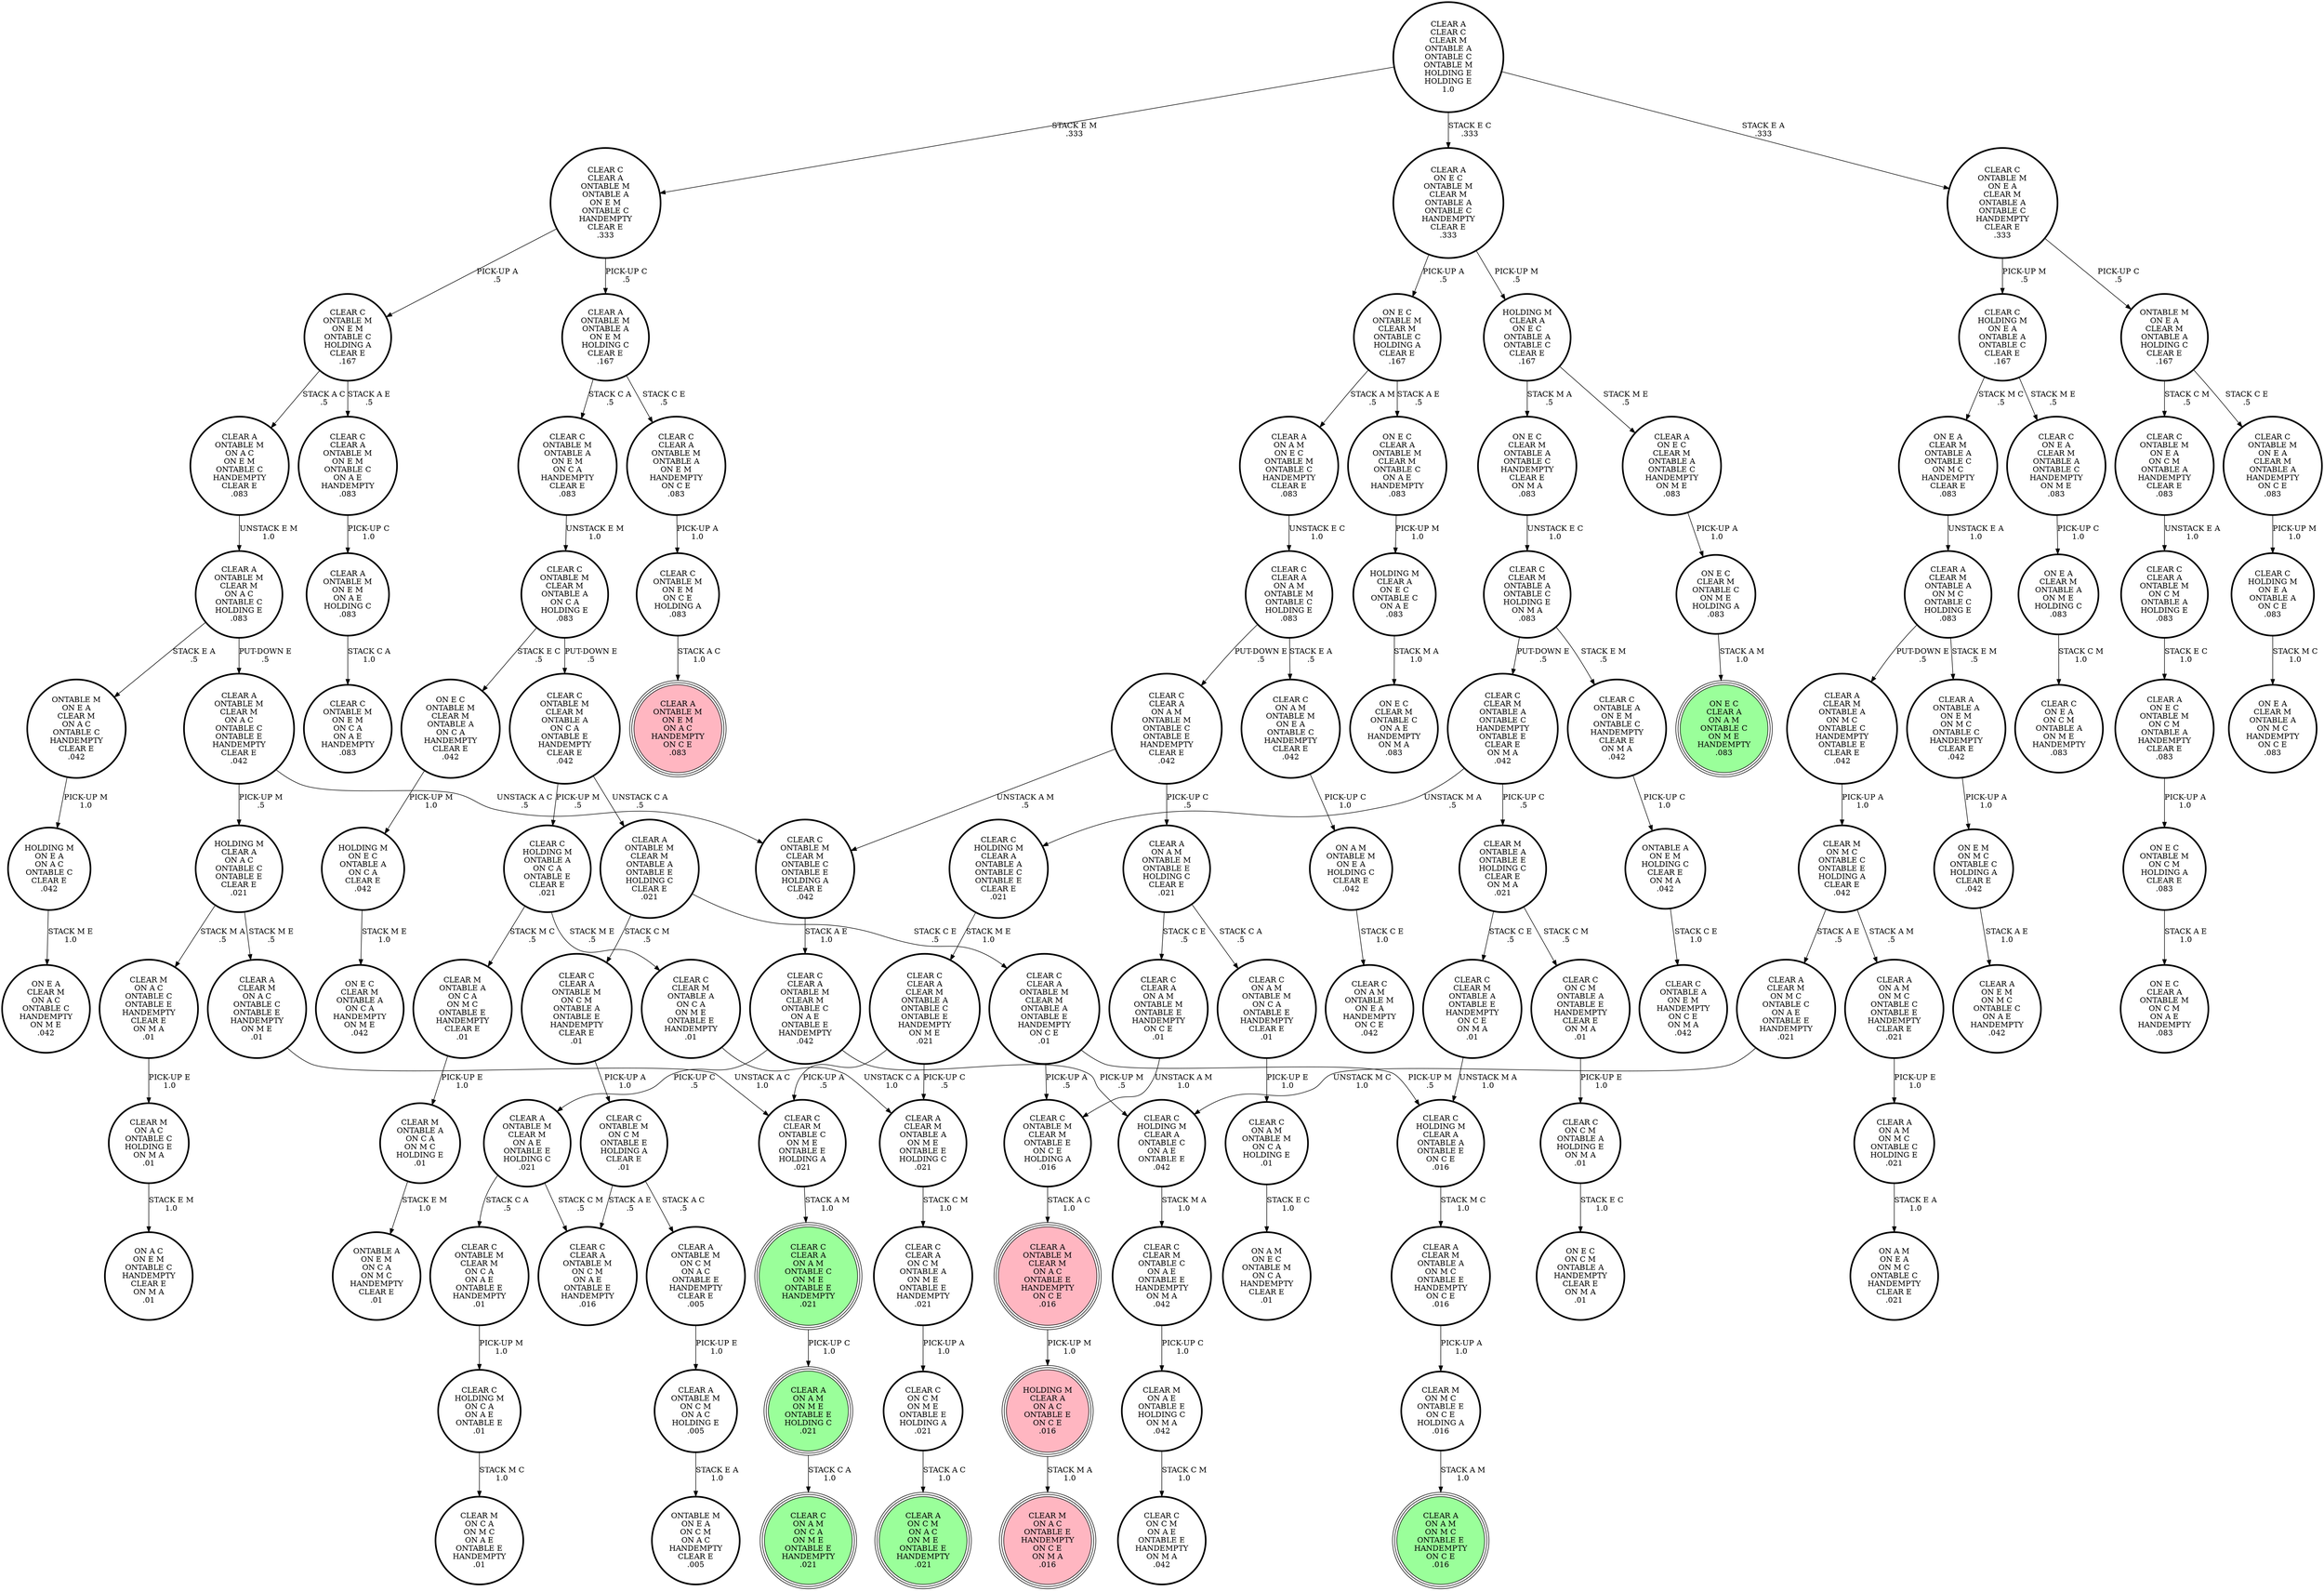 digraph {
"CLEAR C\nHOLDING M\nONTABLE A\nON C A\nONTABLE E\nCLEAR E\n.021\n" -> "CLEAR C\nCLEAR M\nONTABLE A\nON C A\nON M E\nONTABLE E\nHANDEMPTY\n.01\n"[label="STACK M E\n.5\n"];
"CLEAR C\nHOLDING M\nONTABLE A\nON C A\nONTABLE E\nCLEAR E\n.021\n" -> "CLEAR M\nONTABLE A\nON C A\nON M C\nONTABLE E\nHANDEMPTY\nCLEAR E\n.01\n"[label="STACK M C\n.5\n"];
"ON E C\nONTABLE M\nON C M\nHOLDING A\nCLEAR E\n.083\n" -> "ON E C\nCLEAR A\nONTABLE M\nON C M\nON A E\nHANDEMPTY\n.083\n"[label="STACK A E\n1.0\n"];
"CLEAR A\nCLEAR M\nON M C\nONTABLE C\nON A E\nONTABLE E\nHANDEMPTY\n.021\n" -> "CLEAR C\nHOLDING M\nCLEAR A\nONTABLE C\nON A E\nONTABLE E\n.042\n"[label="UNSTACK M C\n1.0\n"];
"CLEAR C\nCLEAR A\nON A M\nONTABLE C\nON M E\nONTABLE E\nHANDEMPTY\n.021\n" -> "CLEAR A\nON A M\nON M E\nONTABLE E\nHOLDING C\n.021\n"[label="PICK-UP C\n1.0\n"];
"CLEAR A\nONTABLE M\nON E M\nON A E\nHOLDING C\n.083\n" -> "CLEAR C\nONTABLE M\nON E M\nON C A\nON A E\nHANDEMPTY\n.083\n"[label="STACK C A\n1.0\n"];
"CLEAR C\nCLEAR A\nONTABLE M\nON E M\nONTABLE C\nON A E\nHANDEMPTY\n.083\n" -> "CLEAR A\nONTABLE M\nON E M\nON A E\nHOLDING C\n.083\n"[label="PICK-UP C\n1.0\n"];
"CLEAR A\nONTABLE M\nONTABLE A\nON E M\nHOLDING C\nCLEAR E\n.167\n" -> "CLEAR C\nONTABLE M\nONTABLE A\nON E M\nON C A\nHANDEMPTY\nCLEAR E\n.083\n"[label="STACK C A\n.5\n"];
"CLEAR A\nONTABLE M\nONTABLE A\nON E M\nHOLDING C\nCLEAR E\n.167\n" -> "CLEAR C\nCLEAR A\nONTABLE M\nONTABLE A\nON E M\nHANDEMPTY\nON C E\n.083\n"[label="STACK C E\n.5\n"];
"CLEAR A\nONTABLE A\nON E M\nON M C\nONTABLE C\nHANDEMPTY\nCLEAR E\n.042\n" -> "ON E M\nON M C\nONTABLE C\nHOLDING A\nCLEAR E\n.042\n"[label="PICK-UP A\n1.0\n"];
"CLEAR A\nONTABLE M\nON C M\nON A C\nHOLDING E\n.005\n" -> "ONTABLE M\nON E A\nON C M\nON A C\nHANDEMPTY\nCLEAR E\n.005\n"[label="STACK E A\n1.0\n"];
"CLEAR C\nCLEAR M\nONTABLE A\nONTABLE C\nHANDEMPTY\nONTABLE E\nCLEAR E\nON M A\n.042\n" -> "CLEAR M\nONTABLE A\nONTABLE E\nHOLDING C\nCLEAR E\nON M A\n.021\n"[label="PICK-UP C\n.5\n"];
"CLEAR C\nCLEAR M\nONTABLE A\nONTABLE C\nHANDEMPTY\nONTABLE E\nCLEAR E\nON M A\n.042\n" -> "CLEAR C\nHOLDING M\nCLEAR A\nONTABLE A\nONTABLE C\nONTABLE E\nCLEAR E\n.021\n"[label="UNSTACK M A\n.5\n"];
"CLEAR C\nCLEAR A\nON C M\nONTABLE A\nON M E\nONTABLE E\nHANDEMPTY\n.021\n" -> "CLEAR C\nON C M\nON M E\nONTABLE E\nHOLDING A\n.021\n"[label="PICK-UP A\n1.0\n"];
"CLEAR C\nONTABLE M\nONTABLE A\nON E M\nON C A\nHANDEMPTY\nCLEAR E\n.083\n" -> "CLEAR C\nONTABLE M\nCLEAR M\nONTABLE A\nON C A\nHOLDING E\n.083\n"[label="UNSTACK E M\n1.0\n"];
"CLEAR C\nHOLDING M\nCLEAR A\nONTABLE A\nONTABLE E\nON C E\n.016\n" -> "CLEAR A\nCLEAR M\nONTABLE A\nON M C\nONTABLE E\nHANDEMPTY\nON C E\n.016\n"[label="STACK M C\n1.0\n"];
"CLEAR A\nON E C\nONTABLE M\nON C M\nONTABLE A\nHANDEMPTY\nCLEAR E\n.083\n" -> "ON E C\nONTABLE M\nON C M\nHOLDING A\nCLEAR E\n.083\n"[label="PICK-UP A\n1.0\n"];
"CLEAR C\nONTABLE A\nON E M\nONTABLE C\nHANDEMPTY\nCLEAR E\nON M A\n.042\n" -> "ONTABLE A\nON E M\nHOLDING C\nCLEAR E\nON M A\n.042\n"[label="PICK-UP C\n1.0\n"];
"CLEAR A\nCLEAR C\nCLEAR M\nONTABLE A\nONTABLE C\nONTABLE M\nHOLDING E\nHOLDING E\n1.0\n" -> "CLEAR C\nCLEAR A\nONTABLE M\nONTABLE A\nON E M\nONTABLE C\nHANDEMPTY\nCLEAR E\n.333\n"[label="STACK E M\n.333\n"];
"CLEAR A\nCLEAR C\nCLEAR M\nONTABLE A\nONTABLE C\nONTABLE M\nHOLDING E\nHOLDING E\n1.0\n" -> "CLEAR C\nONTABLE M\nON E A\nCLEAR M\nONTABLE A\nONTABLE C\nHANDEMPTY\nCLEAR E\n.333\n"[label="STACK E A\n.333\n"];
"CLEAR A\nCLEAR C\nCLEAR M\nONTABLE A\nONTABLE C\nONTABLE M\nHOLDING E\nHOLDING E\n1.0\n" -> "CLEAR A\nON E C\nONTABLE M\nCLEAR M\nONTABLE A\nONTABLE C\nHANDEMPTY\nCLEAR E\n.333\n"[label="STACK E C\n.333\n"];
"CLEAR C\nCLEAR A\nON A M\nONTABLE M\nONTABLE E\nHANDEMPTY\nON C E\n.01\n" -> "CLEAR C\nONTABLE M\nCLEAR M\nONTABLE E\nON C E\nHOLDING A\n.016\n"[label="UNSTACK A M\n1.0\n"];
"CLEAR C\nONTABLE M\nON E A\nCLEAR M\nONTABLE A\nONTABLE C\nHANDEMPTY\nCLEAR E\n.333\n" -> "ONTABLE M\nON E A\nCLEAR M\nONTABLE A\nHOLDING C\nCLEAR E\n.167\n"[label="PICK-UP C\n.5\n"];
"CLEAR C\nONTABLE M\nON E A\nCLEAR M\nONTABLE A\nONTABLE C\nHANDEMPTY\nCLEAR E\n.333\n" -> "CLEAR C\nHOLDING M\nON E A\nONTABLE A\nONTABLE C\nCLEAR E\n.167\n"[label="PICK-UP M\n.5\n"];
"CLEAR C\nONTABLE M\nON C M\nONTABLE E\nHOLDING A\nCLEAR E\n.01\n" -> "CLEAR A\nONTABLE M\nON C M\nON A C\nONTABLE E\nHANDEMPTY\nCLEAR E\n.005\n"[label="STACK A C\n.5\n"];
"CLEAR C\nONTABLE M\nON C M\nONTABLE E\nHOLDING A\nCLEAR E\n.01\n" -> "CLEAR C\nCLEAR A\nONTABLE M\nON C M\nON A E\nONTABLE E\nHANDEMPTY\n.016\n"[label="STACK A E\n.5\n"];
"CLEAR A\nONTABLE M\nCLEAR M\nON A E\nONTABLE E\nHOLDING C\n.021\n" -> "CLEAR C\nCLEAR A\nONTABLE M\nON C M\nON A E\nONTABLE E\nHANDEMPTY\n.016\n"[label="STACK C M\n.5\n"];
"CLEAR A\nONTABLE M\nCLEAR M\nON A E\nONTABLE E\nHOLDING C\n.021\n" -> "CLEAR C\nONTABLE M\nCLEAR M\nON C A\nON A E\nONTABLE E\nHANDEMPTY\n.01\n"[label="STACK C A\n.5\n"];
"CLEAR A\nON A M\nON M E\nONTABLE E\nHOLDING C\n.021\n" -> "CLEAR C\nON A M\nON C A\nON M E\nONTABLE E\nHANDEMPTY\n.021\n"[label="STACK C A\n1.0\n"];
"CLEAR A\nONTABLE M\nCLEAR M\nON A C\nONTABLE C\nHOLDING E\n.083\n" -> "CLEAR A\nONTABLE M\nCLEAR M\nON A C\nONTABLE C\nONTABLE E\nHANDEMPTY\nCLEAR E\n.042\n"[label="PUT-DOWN E\n.5\n"];
"CLEAR A\nONTABLE M\nCLEAR M\nON A C\nONTABLE C\nHOLDING E\n.083\n" -> "ONTABLE M\nON E A\nCLEAR M\nON A C\nONTABLE C\nHANDEMPTY\nCLEAR E\n.042\n"[label="STACK E A\n.5\n"];
"CLEAR C\nON E A\nCLEAR M\nONTABLE A\nONTABLE C\nHANDEMPTY\nON M E\n.083\n" -> "ON E A\nCLEAR M\nONTABLE A\nON M E\nHOLDING C\n.083\n"[label="PICK-UP C\n1.0\n"];
"ON A M\nONTABLE M\nON E A\nHOLDING C\nCLEAR E\n.042\n" -> "CLEAR C\nON A M\nONTABLE M\nON E A\nHANDEMPTY\nON C E\n.042\n"[label="STACK C E\n1.0\n"];
"CLEAR C\nCLEAR M\nONTABLE C\nON A E\nONTABLE E\nHANDEMPTY\nON M A\n.042\n" -> "CLEAR M\nON A E\nONTABLE E\nHOLDING C\nON M A\n.042\n"[label="PICK-UP C\n1.0\n"];
"CLEAR C\nCLEAR A\nONTABLE M\nON C M\nONTABLE A\nONTABLE E\nHANDEMPTY\nCLEAR E\n.01\n" -> "CLEAR C\nONTABLE M\nON C M\nONTABLE E\nHOLDING A\nCLEAR E\n.01\n"[label="PICK-UP A\n1.0\n"];
"ON E C\nCLEAR A\nONTABLE M\nCLEAR M\nONTABLE C\nON A E\nHANDEMPTY\n.083\n" -> "HOLDING M\nCLEAR A\nON E C\nONTABLE C\nON A E\n.083\n"[label="PICK-UP M\n1.0\n"];
"CLEAR C\nONTABLE M\nON E M\nONTABLE C\nHOLDING A\nCLEAR E\n.167\n" -> "CLEAR C\nCLEAR A\nONTABLE M\nON E M\nONTABLE C\nON A E\nHANDEMPTY\n.083\n"[label="STACK A E\n.5\n"];
"CLEAR C\nONTABLE M\nON E M\nONTABLE C\nHOLDING A\nCLEAR E\n.167\n" -> "CLEAR A\nONTABLE M\nON A C\nON E M\nONTABLE C\nHANDEMPTY\nCLEAR E\n.083\n"[label="STACK A C\n.5\n"];
"CLEAR A\nON A M\nON M C\nONTABLE C\nHOLDING E\n.021\n" -> "ON A M\nON E A\nON M C\nONTABLE C\nHANDEMPTY\nCLEAR E\n.021\n"[label="STACK E A\n1.0\n"];
"CLEAR C\nHOLDING M\nON C A\nON A E\nONTABLE E\n.01\n" -> "CLEAR M\nON C A\nON M C\nON A E\nONTABLE E\nHANDEMPTY\n.01\n"[label="STACK M C\n1.0\n"];
"CLEAR A\nCLEAR M\nONTABLE A\nON M C\nONTABLE C\nHOLDING E\n.083\n" -> "CLEAR A\nONTABLE A\nON E M\nON M C\nONTABLE C\nHANDEMPTY\nCLEAR E\n.042\n"[label="STACK E M\n.5\n"];
"CLEAR A\nCLEAR M\nONTABLE A\nON M C\nONTABLE C\nHOLDING E\n.083\n" -> "CLEAR A\nCLEAR M\nONTABLE A\nON M C\nONTABLE C\nHANDEMPTY\nONTABLE E\nCLEAR E\n.042\n"[label="PUT-DOWN E\n.5\n"];
"CLEAR A\nON A M\nON E C\nONTABLE M\nONTABLE C\nHANDEMPTY\nCLEAR E\n.083\n" -> "CLEAR C\nCLEAR A\nON A M\nONTABLE M\nONTABLE C\nHOLDING E\n.083\n"[label="UNSTACK E C\n1.0\n"];
"CLEAR A\nCLEAR M\nON A C\nONTABLE C\nONTABLE E\nHANDEMPTY\nON M E\n.01\n" -> "CLEAR C\nCLEAR M\nONTABLE C\nON M E\nONTABLE E\nHOLDING A\n.021\n"[label="UNSTACK A C\n1.0\n"];
"CLEAR A\nONTABLE M\nCLEAR M\nON A C\nONTABLE C\nONTABLE E\nHANDEMPTY\nCLEAR E\n.042\n" -> "HOLDING M\nCLEAR A\nON A C\nONTABLE C\nONTABLE E\nCLEAR E\n.021\n"[label="PICK-UP M\n.5\n"];
"CLEAR A\nONTABLE M\nCLEAR M\nON A C\nONTABLE C\nONTABLE E\nHANDEMPTY\nCLEAR E\n.042\n" -> "CLEAR C\nONTABLE M\nCLEAR M\nONTABLE C\nONTABLE E\nHOLDING A\nCLEAR E\n.042\n"[label="UNSTACK A C\n.5\n"];
"CLEAR C\nONTABLE M\nCLEAR M\nONTABLE E\nON C E\nHOLDING A\n.016\n" -> "CLEAR A\nONTABLE M\nCLEAR M\nON A C\nONTABLE E\nHANDEMPTY\nON C E\n.016\n"[label="STACK A C\n1.0\n"];
"HOLDING M\nCLEAR A\nON A C\nONTABLE E\nON C E\n.016\n" -> "CLEAR M\nON A C\nONTABLE E\nHANDEMPTY\nON C E\nON M A\n.016\n"[label="STACK M A\n1.0\n"];
"CLEAR C\nONTABLE M\nCLEAR M\nONTABLE A\nON C A\nHOLDING E\n.083\n" -> "ON E C\nONTABLE M\nCLEAR M\nONTABLE A\nON C A\nHANDEMPTY\nCLEAR E\n.042\n"[label="STACK E C\n.5\n"];
"CLEAR C\nONTABLE M\nCLEAR M\nONTABLE A\nON C A\nHOLDING E\n.083\n" -> "CLEAR C\nONTABLE M\nCLEAR M\nONTABLE A\nON C A\nONTABLE E\nHANDEMPTY\nCLEAR E\n.042\n"[label="PUT-DOWN E\n.5\n"];
"ON E C\nCLEAR M\nONTABLE C\nON M E\nHOLDING A\n.083\n" -> "ON E C\nCLEAR A\nON A M\nONTABLE C\nON M E\nHANDEMPTY\n.083\n"[label="STACK A M\n1.0\n"];
"ONTABLE A\nON E M\nHOLDING C\nCLEAR E\nON M A\n.042\n" -> "CLEAR C\nONTABLE A\nON E M\nHANDEMPTY\nON C E\nON M A\n.042\n"[label="STACK C E\n1.0\n"];
"CLEAR A\nONTABLE M\nON A C\nON E M\nONTABLE C\nHANDEMPTY\nCLEAR E\n.083\n" -> "CLEAR A\nONTABLE M\nCLEAR M\nON A C\nONTABLE C\nHOLDING E\n.083\n"[label="UNSTACK E M\n1.0\n"];
"CLEAR A\nCLEAR M\nONTABLE A\nON M E\nONTABLE E\nHOLDING C\n.021\n" -> "CLEAR C\nCLEAR A\nON C M\nONTABLE A\nON M E\nONTABLE E\nHANDEMPTY\n.021\n"[label="STACK C M\n1.0\n"];
"CLEAR C\nHOLDING M\nCLEAR A\nONTABLE C\nON A E\nONTABLE E\n.042\n" -> "CLEAR C\nCLEAR M\nONTABLE C\nON A E\nONTABLE E\nHANDEMPTY\nON M A\n.042\n"[label="STACK M A\n1.0\n"];
"CLEAR C\nCLEAR M\nONTABLE A\nON C A\nON M E\nONTABLE E\nHANDEMPTY\n.01\n" -> "CLEAR A\nCLEAR M\nONTABLE A\nON M E\nONTABLE E\nHOLDING C\n.021\n"[label="UNSTACK C A\n1.0\n"];
"CLEAR C\nON A M\nONTABLE M\nON C A\nONTABLE E\nHANDEMPTY\nCLEAR E\n.01\n" -> "CLEAR C\nON A M\nONTABLE M\nON C A\nHOLDING E\n.01\n"[label="PICK-UP E\n1.0\n"];
"CLEAR C\nCLEAR M\nONTABLE A\nONTABLE C\nHOLDING E\nON M A\n.083\n" -> "CLEAR C\nCLEAR M\nONTABLE A\nONTABLE C\nHANDEMPTY\nONTABLE E\nCLEAR E\nON M A\n.042\n"[label="PUT-DOWN E\n.5\n"];
"CLEAR C\nCLEAR M\nONTABLE A\nONTABLE C\nHOLDING E\nON M A\n.083\n" -> "CLEAR C\nONTABLE A\nON E M\nONTABLE C\nHANDEMPTY\nCLEAR E\nON M A\n.042\n"[label="STACK E M\n.5\n"];
"ONTABLE M\nON E A\nCLEAR M\nON A C\nONTABLE C\nHANDEMPTY\nCLEAR E\n.042\n" -> "HOLDING M\nON E A\nON A C\nONTABLE C\nCLEAR E\n.042\n"[label="PICK-UP M\n1.0\n"];
"HOLDING M\nON E C\nONTABLE A\nON C A\nCLEAR E\n.042\n" -> "ON E C\nCLEAR M\nONTABLE A\nON C A\nHANDEMPTY\nON M E\n.042\n"[label="STACK M E\n1.0\n"];
"CLEAR C\nONTABLE M\nCLEAR M\nON C A\nON A E\nONTABLE E\nHANDEMPTY\n.01\n" -> "CLEAR C\nHOLDING M\nON C A\nON A E\nONTABLE E\n.01\n"[label="PICK-UP M\n1.0\n"];
"CLEAR A\nCLEAR M\nONTABLE A\nON M C\nONTABLE C\nHANDEMPTY\nONTABLE E\nCLEAR E\n.042\n" -> "CLEAR M\nON M C\nONTABLE C\nONTABLE E\nHOLDING A\nCLEAR E\n.042\n"[label="PICK-UP A\n1.0\n"];
"CLEAR M\nONTABLE A\nONTABLE E\nHOLDING C\nCLEAR E\nON M A\n.021\n" -> "CLEAR C\nON C M\nONTABLE A\nONTABLE E\nHANDEMPTY\nCLEAR E\nON M A\n.01\n"[label="STACK C M\n.5\n"];
"CLEAR M\nONTABLE A\nONTABLE E\nHOLDING C\nCLEAR E\nON M A\n.021\n" -> "CLEAR C\nCLEAR M\nONTABLE A\nONTABLE E\nHANDEMPTY\nON C E\nON M A\n.01\n"[label="STACK C E\n.5\n"];
"CLEAR M\nON M C\nONTABLE C\nONTABLE E\nHOLDING A\nCLEAR E\n.042\n" -> "CLEAR A\nCLEAR M\nON M C\nONTABLE C\nON A E\nONTABLE E\nHANDEMPTY\n.021\n"[label="STACK A E\n.5\n"];
"CLEAR M\nON M C\nONTABLE C\nONTABLE E\nHOLDING A\nCLEAR E\n.042\n" -> "CLEAR A\nON A M\nON M C\nONTABLE C\nONTABLE E\nHANDEMPTY\nCLEAR E\n.021\n"[label="STACK A M\n.5\n"];
"ON E A\nCLEAR M\nONTABLE A\nON M E\nHOLDING C\n.083\n" -> "CLEAR C\nON E A\nON C M\nONTABLE A\nON M E\nHANDEMPTY\n.083\n"[label="STACK C M\n1.0\n"];
"CLEAR C\nCLEAR A\nONTABLE M\nONTABLE A\nON E M\nHANDEMPTY\nON C E\n.083\n" -> "CLEAR C\nONTABLE M\nON E M\nON C E\nHOLDING A\n.083\n"[label="PICK-UP A\n1.0\n"];
"HOLDING M\nON E A\nON A C\nONTABLE C\nCLEAR E\n.042\n" -> "ON E A\nCLEAR M\nON A C\nONTABLE C\nHANDEMPTY\nON M E\n.042\n"[label="STACK M E\n1.0\n"];
"CLEAR M\nONTABLE A\nON C A\nON M C\nHOLDING E\n.01\n" -> "ONTABLE A\nON E M\nON C A\nON M C\nHANDEMPTY\nCLEAR E\n.01\n"[label="STACK E M\n1.0\n"];
"CLEAR C\nONTABLE M\nON E M\nON C E\nHOLDING A\n.083\n" -> "CLEAR A\nONTABLE M\nON E M\nON A C\nHANDEMPTY\nON C E\n.083\n"[label="STACK A C\n1.0\n"];
"ON E C\nONTABLE M\nCLEAR M\nONTABLE A\nON C A\nHANDEMPTY\nCLEAR E\n.042\n" -> "HOLDING M\nON E C\nONTABLE A\nON C A\nCLEAR E\n.042\n"[label="PICK-UP M\n1.0\n"];
"CLEAR M\nON A C\nONTABLE C\nHOLDING E\nON M A\n.01\n" -> "ON A C\nON E M\nONTABLE C\nHANDEMPTY\nCLEAR E\nON M A\n.01\n"[label="STACK E M\n1.0\n"];
"CLEAR M\nON A E\nONTABLE E\nHOLDING C\nON M A\n.042\n" -> "CLEAR C\nON C M\nON A E\nONTABLE E\nHANDEMPTY\nON M A\n.042\n"[label="STACK C M\n1.0\n"];
"CLEAR A\nON E C\nONTABLE M\nCLEAR M\nONTABLE A\nONTABLE C\nHANDEMPTY\nCLEAR E\n.333\n" -> "ON E C\nONTABLE M\nCLEAR M\nONTABLE C\nHOLDING A\nCLEAR E\n.167\n"[label="PICK-UP A\n.5\n"];
"CLEAR A\nON E C\nONTABLE M\nCLEAR M\nONTABLE A\nONTABLE C\nHANDEMPTY\nCLEAR E\n.333\n" -> "HOLDING M\nCLEAR A\nON E C\nONTABLE A\nONTABLE C\nCLEAR E\n.167\n"[label="PICK-UP M\n.5\n"];
"ON E C\nCLEAR M\nONTABLE A\nONTABLE C\nHANDEMPTY\nCLEAR E\nON M A\n.083\n" -> "CLEAR C\nCLEAR M\nONTABLE A\nONTABLE C\nHOLDING E\nON M A\n.083\n"[label="UNSTACK E C\n1.0\n"];
"CLEAR A\nON A M\nON M C\nONTABLE C\nONTABLE E\nHANDEMPTY\nCLEAR E\n.021\n" -> "CLEAR A\nON A M\nON M C\nONTABLE C\nHOLDING E\n.021\n"[label="PICK-UP E\n1.0\n"];
"HOLDING M\nCLEAR A\nON E C\nONTABLE A\nONTABLE C\nCLEAR E\n.167\n" -> "ON E C\nCLEAR M\nONTABLE A\nONTABLE C\nHANDEMPTY\nCLEAR E\nON M A\n.083\n"[label="STACK M A\n.5\n"];
"HOLDING M\nCLEAR A\nON E C\nONTABLE A\nONTABLE C\nCLEAR E\n.167\n" -> "CLEAR A\nON E C\nCLEAR M\nONTABLE A\nONTABLE C\nHANDEMPTY\nON M E\n.083\n"[label="STACK M E\n.5\n"];
"CLEAR C\nONTABLE M\nON E A\nON C M\nONTABLE A\nHANDEMPTY\nCLEAR E\n.083\n" -> "CLEAR C\nCLEAR A\nONTABLE M\nON C M\nONTABLE A\nHOLDING E\n.083\n"[label="UNSTACK E A\n1.0\n"];
"CLEAR A\nONTABLE M\nCLEAR M\nON A C\nONTABLE E\nHANDEMPTY\nON C E\n.016\n" -> "HOLDING M\nCLEAR A\nON A C\nONTABLE E\nON C E\n.016\n"[label="PICK-UP M\n1.0\n"];
"CLEAR C\nCLEAR A\nONTABLE M\nON C M\nONTABLE A\nHOLDING E\n.083\n" -> "CLEAR A\nON E C\nONTABLE M\nON C M\nONTABLE A\nHANDEMPTY\nCLEAR E\n.083\n"[label="STACK E C\n1.0\n"];
"CLEAR C\nCLEAR M\nONTABLE C\nON M E\nONTABLE E\nHOLDING A\n.021\n" -> "CLEAR C\nCLEAR A\nON A M\nONTABLE C\nON M E\nONTABLE E\nHANDEMPTY\n.021\n"[label="STACK A M\n1.0\n"];
"CLEAR C\nONTABLE M\nCLEAR M\nONTABLE A\nON C A\nONTABLE E\nHANDEMPTY\nCLEAR E\n.042\n" -> "CLEAR A\nONTABLE M\nCLEAR M\nONTABLE A\nONTABLE E\nHOLDING C\nCLEAR E\n.021\n"[label="UNSTACK C A\n.5\n"];
"CLEAR C\nONTABLE M\nCLEAR M\nONTABLE A\nON C A\nONTABLE E\nHANDEMPTY\nCLEAR E\n.042\n" -> "CLEAR C\nHOLDING M\nONTABLE A\nON C A\nONTABLE E\nCLEAR E\n.021\n"[label="PICK-UP M\n.5\n"];
"CLEAR A\nONTABLE M\nCLEAR M\nONTABLE A\nONTABLE E\nHOLDING C\nCLEAR E\n.021\n" -> "CLEAR C\nCLEAR A\nONTABLE M\nON C M\nONTABLE A\nONTABLE E\nHANDEMPTY\nCLEAR E\n.01\n"[label="STACK C M\n.5\n"];
"CLEAR A\nONTABLE M\nCLEAR M\nONTABLE A\nONTABLE E\nHOLDING C\nCLEAR E\n.021\n" -> "CLEAR C\nCLEAR A\nONTABLE M\nCLEAR M\nONTABLE A\nONTABLE E\nHANDEMPTY\nON C E\n.01\n"[label="STACK C E\n.5\n"];
"HOLDING M\nCLEAR A\nON E C\nONTABLE C\nON A E\n.083\n" -> "ON E C\nCLEAR M\nONTABLE C\nON A E\nHANDEMPTY\nON M A\n.083\n"[label="STACK M A\n1.0\n"];
"CLEAR C\nON C M\nONTABLE A\nHOLDING E\nON M A\n.01\n" -> "ON E C\nON C M\nONTABLE A\nHANDEMPTY\nCLEAR E\nON M A\n.01\n"[label="STACK E C\n1.0\n"];
"CLEAR C\nHOLDING M\nCLEAR A\nONTABLE A\nONTABLE C\nONTABLE E\nCLEAR E\n.021\n" -> "CLEAR C\nCLEAR A\nCLEAR M\nONTABLE A\nONTABLE C\nONTABLE E\nHANDEMPTY\nON M E\n.021\n"[label="STACK M E\n1.0\n"];
"CLEAR C\nCLEAR M\nONTABLE A\nONTABLE E\nHANDEMPTY\nON C E\nON M A\n.01\n" -> "CLEAR C\nHOLDING M\nCLEAR A\nONTABLE A\nONTABLE E\nON C E\n.016\n"[label="UNSTACK M A\n1.0\n"];
"ON E A\nCLEAR M\nONTABLE A\nONTABLE C\nON M C\nHANDEMPTY\nCLEAR E\n.083\n" -> "CLEAR A\nCLEAR M\nONTABLE A\nON M C\nONTABLE C\nHOLDING E\n.083\n"[label="UNSTACK E A\n1.0\n"];
"ONTABLE M\nON E A\nCLEAR M\nONTABLE A\nHOLDING C\nCLEAR E\n.167\n" -> "CLEAR C\nONTABLE M\nON E A\nCLEAR M\nONTABLE A\nHANDEMPTY\nON C E\n.083\n"[label="STACK C E\n.5\n"];
"ONTABLE M\nON E A\nCLEAR M\nONTABLE A\nHOLDING C\nCLEAR E\n.167\n" -> "CLEAR C\nONTABLE M\nON E A\nON C M\nONTABLE A\nHANDEMPTY\nCLEAR E\n.083\n"[label="STACK C M\n.5\n"];
"CLEAR C\nONTABLE M\nCLEAR M\nONTABLE C\nONTABLE E\nHOLDING A\nCLEAR E\n.042\n" -> "CLEAR C\nCLEAR A\nONTABLE M\nCLEAR M\nONTABLE C\nON A E\nONTABLE E\nHANDEMPTY\n.042\n"[label="STACK A E\n1.0\n"];
"CLEAR M\nON A C\nONTABLE C\nONTABLE E\nHANDEMPTY\nCLEAR E\nON M A\n.01\n" -> "CLEAR M\nON A C\nONTABLE C\nHOLDING E\nON M A\n.01\n"[label="PICK-UP E\n1.0\n"];
"CLEAR A\nONTABLE M\nON C M\nON A C\nONTABLE E\nHANDEMPTY\nCLEAR E\n.005\n" -> "CLEAR A\nONTABLE M\nON C M\nON A C\nHOLDING E\n.005\n"[label="PICK-UP E\n1.0\n"];
"CLEAR C\nCLEAR A\nON A M\nONTABLE M\nONTABLE C\nONTABLE E\nHANDEMPTY\nCLEAR E\n.042\n" -> "CLEAR C\nONTABLE M\nCLEAR M\nONTABLE C\nONTABLE E\nHOLDING A\nCLEAR E\n.042\n"[label="UNSTACK A M\n.5\n"];
"CLEAR C\nCLEAR A\nON A M\nONTABLE M\nONTABLE C\nONTABLE E\nHANDEMPTY\nCLEAR E\n.042\n" -> "CLEAR A\nON A M\nONTABLE M\nONTABLE E\nHOLDING C\nCLEAR E\n.021\n"[label="PICK-UP C\n.5\n"];
"CLEAR C\nON A M\nONTABLE M\nON E A\nONTABLE C\nHANDEMPTY\nCLEAR E\n.042\n" -> "ON A M\nONTABLE M\nON E A\nHOLDING C\nCLEAR E\n.042\n"[label="PICK-UP C\n1.0\n"];
"ON E M\nON M C\nONTABLE C\nHOLDING A\nCLEAR E\n.042\n" -> "CLEAR A\nON E M\nON M C\nONTABLE C\nON A E\nHANDEMPTY\n.042\n"[label="STACK A E\n1.0\n"];
"CLEAR C\nONTABLE M\nON E A\nCLEAR M\nONTABLE A\nHANDEMPTY\nON C E\n.083\n" -> "CLEAR C\nHOLDING M\nON E A\nONTABLE A\nON C E\n.083\n"[label="PICK-UP M\n1.0\n"];
"CLEAR C\nHOLDING M\nON E A\nONTABLE A\nON C E\n.083\n" -> "ON E A\nCLEAR M\nONTABLE A\nON M C\nHANDEMPTY\nON C E\n.083\n"[label="STACK M C\n1.0\n"];
"CLEAR C\nCLEAR A\nONTABLE M\nCLEAR M\nONTABLE C\nON A E\nONTABLE E\nHANDEMPTY\n.042\n" -> "CLEAR C\nHOLDING M\nCLEAR A\nONTABLE C\nON A E\nONTABLE E\n.042\n"[label="PICK-UP M\n.5\n"];
"CLEAR C\nCLEAR A\nONTABLE M\nCLEAR M\nONTABLE C\nON A E\nONTABLE E\nHANDEMPTY\n.042\n" -> "CLEAR A\nONTABLE M\nCLEAR M\nON A E\nONTABLE E\nHOLDING C\n.021\n"[label="PICK-UP C\n.5\n"];
"ON E C\nONTABLE M\nCLEAR M\nONTABLE C\nHOLDING A\nCLEAR E\n.167\n" -> "ON E C\nCLEAR A\nONTABLE M\nCLEAR M\nONTABLE C\nON A E\nHANDEMPTY\n.083\n"[label="STACK A E\n.5\n"];
"ON E C\nONTABLE M\nCLEAR M\nONTABLE C\nHOLDING A\nCLEAR E\n.167\n" -> "CLEAR A\nON A M\nON E C\nONTABLE M\nONTABLE C\nHANDEMPTY\nCLEAR E\n.083\n"[label="STACK A M\n.5\n"];
"CLEAR C\nCLEAR A\nONTABLE M\nONTABLE A\nON E M\nONTABLE C\nHANDEMPTY\nCLEAR E\n.333\n" -> "CLEAR A\nONTABLE M\nONTABLE A\nON E M\nHOLDING C\nCLEAR E\n.167\n"[label="PICK-UP C\n.5\n"];
"CLEAR C\nCLEAR A\nONTABLE M\nONTABLE A\nON E M\nONTABLE C\nHANDEMPTY\nCLEAR E\n.333\n" -> "CLEAR C\nONTABLE M\nON E M\nONTABLE C\nHOLDING A\nCLEAR E\n.167\n"[label="PICK-UP A\n.5\n"];
"CLEAR C\nON C M\nON M E\nONTABLE E\nHOLDING A\n.021\n" -> "CLEAR A\nON C M\nON A C\nON M E\nONTABLE E\nHANDEMPTY\n.021\n"[label="STACK A C\n1.0\n"];
"CLEAR M\nONTABLE A\nON C A\nON M C\nONTABLE E\nHANDEMPTY\nCLEAR E\n.01\n" -> "CLEAR M\nONTABLE A\nON C A\nON M C\nHOLDING E\n.01\n"[label="PICK-UP E\n1.0\n"];
"CLEAR C\nON A M\nONTABLE M\nON C A\nHOLDING E\n.01\n" -> "ON A M\nON E C\nONTABLE M\nON C A\nHANDEMPTY\nCLEAR E\n.01\n"[label="STACK E C\n1.0\n"];
"CLEAR C\nCLEAR A\nON A M\nONTABLE M\nONTABLE C\nHOLDING E\n.083\n" -> "CLEAR C\nON A M\nONTABLE M\nON E A\nONTABLE C\nHANDEMPTY\nCLEAR E\n.042\n"[label="STACK E A\n.5\n"];
"CLEAR C\nCLEAR A\nON A M\nONTABLE M\nONTABLE C\nHOLDING E\n.083\n" -> "CLEAR C\nCLEAR A\nON A M\nONTABLE M\nONTABLE C\nONTABLE E\nHANDEMPTY\nCLEAR E\n.042\n"[label="PUT-DOWN E\n.5\n"];
"CLEAR M\nON M C\nONTABLE E\nON C E\nHOLDING A\n.016\n" -> "CLEAR A\nON A M\nON M C\nONTABLE E\nHANDEMPTY\nON C E\n.016\n"[label="STACK A M\n1.0\n"];
"CLEAR A\nCLEAR M\nONTABLE A\nON M C\nONTABLE E\nHANDEMPTY\nON C E\n.016\n" -> "CLEAR M\nON M C\nONTABLE E\nON C E\nHOLDING A\n.016\n"[label="PICK-UP A\n1.0\n"];
"CLEAR C\nHOLDING M\nON E A\nONTABLE A\nONTABLE C\nCLEAR E\n.167\n" -> "CLEAR C\nON E A\nCLEAR M\nONTABLE A\nONTABLE C\nHANDEMPTY\nON M E\n.083\n"[label="STACK M E\n.5\n"];
"CLEAR C\nHOLDING M\nON E A\nONTABLE A\nONTABLE C\nCLEAR E\n.167\n" -> "ON E A\nCLEAR M\nONTABLE A\nONTABLE C\nON M C\nHANDEMPTY\nCLEAR E\n.083\n"[label="STACK M C\n.5\n"];
"CLEAR C\nCLEAR A\nCLEAR M\nONTABLE A\nONTABLE C\nONTABLE E\nHANDEMPTY\nON M E\n.021\n" -> "CLEAR A\nCLEAR M\nONTABLE A\nON M E\nONTABLE E\nHOLDING C\n.021\n"[label="PICK-UP C\n.5\n"];
"CLEAR C\nCLEAR A\nCLEAR M\nONTABLE A\nONTABLE C\nONTABLE E\nHANDEMPTY\nON M E\n.021\n" -> "CLEAR C\nCLEAR M\nONTABLE C\nON M E\nONTABLE E\nHOLDING A\n.021\n"[label="PICK-UP A\n.5\n"];
"CLEAR A\nON A M\nONTABLE M\nONTABLE E\nHOLDING C\nCLEAR E\n.021\n" -> "CLEAR C\nON A M\nONTABLE M\nON C A\nONTABLE E\nHANDEMPTY\nCLEAR E\n.01\n"[label="STACK C A\n.5\n"];
"CLEAR A\nON A M\nONTABLE M\nONTABLE E\nHOLDING C\nCLEAR E\n.021\n" -> "CLEAR C\nCLEAR A\nON A M\nONTABLE M\nONTABLE E\nHANDEMPTY\nON C E\n.01\n"[label="STACK C E\n.5\n"];
"CLEAR C\nCLEAR A\nONTABLE M\nCLEAR M\nONTABLE A\nONTABLE E\nHANDEMPTY\nON C E\n.01\n" -> "CLEAR C\nONTABLE M\nCLEAR M\nONTABLE E\nON C E\nHOLDING A\n.016\n"[label="PICK-UP A\n.5\n"];
"CLEAR C\nCLEAR A\nONTABLE M\nCLEAR M\nONTABLE A\nONTABLE E\nHANDEMPTY\nON C E\n.01\n" -> "CLEAR C\nHOLDING M\nCLEAR A\nONTABLE A\nONTABLE E\nON C E\n.016\n"[label="PICK-UP M\n.5\n"];
"CLEAR A\nON E C\nCLEAR M\nONTABLE A\nONTABLE C\nHANDEMPTY\nON M E\n.083\n" -> "ON E C\nCLEAR M\nONTABLE C\nON M E\nHOLDING A\n.083\n"[label="PICK-UP A\n1.0\n"];
"CLEAR C\nON C M\nONTABLE A\nONTABLE E\nHANDEMPTY\nCLEAR E\nON M A\n.01\n" -> "CLEAR C\nON C M\nONTABLE A\nHOLDING E\nON M A\n.01\n"[label="PICK-UP E\n1.0\n"];
"HOLDING M\nCLEAR A\nON A C\nONTABLE C\nONTABLE E\nCLEAR E\n.021\n" -> "CLEAR A\nCLEAR M\nON A C\nONTABLE C\nONTABLE E\nHANDEMPTY\nON M E\n.01\n"[label="STACK M E\n.5\n"];
"HOLDING M\nCLEAR A\nON A C\nONTABLE C\nONTABLE E\nCLEAR E\n.021\n" -> "CLEAR M\nON A C\nONTABLE C\nONTABLE E\nHANDEMPTY\nCLEAR E\nON M A\n.01\n"[label="STACK M A\n.5\n"];
"ON E C\nCLEAR A\nON A M\nONTABLE C\nON M E\nHANDEMPTY\n.083\n" [shape=circle, style=filled, fillcolor=palegreen1, peripheries=3];
"ONTABLE M\nON E A\nON C M\nON A C\nHANDEMPTY\nCLEAR E\n.005\n" [shape=circle, penwidth=3];
"CLEAR C\nON A M\nON C A\nON M E\nONTABLE E\nHANDEMPTY\n.021\n" [shape=circle, style=filled, fillcolor=palegreen1, peripheries=3];
"ON E A\nCLEAR M\nONTABLE A\nON M C\nHANDEMPTY\nON C E\n.083\n" [shape=circle, penwidth=3];
"CLEAR C\nONTABLE M\nON E M\nON C A\nON A E\nHANDEMPTY\n.083\n" [shape=circle, penwidth=3];
"ON E C\nCLEAR M\nONTABLE C\nON A E\nHANDEMPTY\nON M A\n.083\n" [shape=circle, penwidth=3];
"CLEAR M\nON C A\nON M C\nON A E\nONTABLE E\nHANDEMPTY\n.01\n" [shape=circle, penwidth=3];
"ON E C\nON C M\nONTABLE A\nHANDEMPTY\nCLEAR E\nON M A\n.01\n" [shape=circle, penwidth=3];
"CLEAR C\nON C M\nON A E\nONTABLE E\nHANDEMPTY\nON M A\n.042\n" [shape=circle, penwidth=3];
"ON A M\nON E C\nONTABLE M\nON C A\nHANDEMPTY\nCLEAR E\n.01\n" [shape=circle, penwidth=3];
"ON E A\nCLEAR M\nON A C\nONTABLE C\nHANDEMPTY\nON M E\n.042\n" [shape=circle, penwidth=3];
"ON E C\nCLEAR M\nONTABLE A\nON C A\nHANDEMPTY\nON M E\n.042\n" [shape=circle, penwidth=3];
"ON E C\nCLEAR A\nONTABLE M\nON C M\nON A E\nHANDEMPTY\n.083\n" [shape=circle, penwidth=3];
"CLEAR C\nONTABLE A\nON E M\nHANDEMPTY\nON C E\nON M A\n.042\n" [shape=circle, penwidth=3];
"CLEAR A\nONTABLE M\nON E M\nON A C\nHANDEMPTY\nON C E\n.083\n" [shape=circle, style=filled, fillcolor=lightpink, peripheries=3];
"CLEAR A\nON C M\nON A C\nON M E\nONTABLE E\nHANDEMPTY\n.021\n" [shape=circle, style=filled, fillcolor=palegreen1, peripheries=3];
"CLEAR A\nON E M\nON M C\nONTABLE C\nON A E\nHANDEMPTY\n.042\n" [shape=circle, penwidth=3];
"CLEAR C\nCLEAR A\nONTABLE M\nON C M\nON A E\nONTABLE E\nHANDEMPTY\n.016\n" [shape=circle, penwidth=3];
"ON A M\nON E A\nON M C\nONTABLE C\nHANDEMPTY\nCLEAR E\n.021\n" [shape=circle, penwidth=3];
"CLEAR A\nON A M\nON M C\nONTABLE E\nHANDEMPTY\nON C E\n.016\n" [shape=circle, style=filled, fillcolor=palegreen1, peripheries=3];
"CLEAR M\nON A C\nONTABLE E\nHANDEMPTY\nON C E\nON M A\n.016\n" [shape=circle, style=filled, fillcolor=lightpink, peripheries=3];
"ONTABLE A\nON E M\nON C A\nON M C\nHANDEMPTY\nCLEAR E\n.01\n" [shape=circle, penwidth=3];
"CLEAR C\nON A M\nONTABLE M\nON E A\nHANDEMPTY\nON C E\n.042\n" [shape=circle, penwidth=3];
"ON A C\nON E M\nONTABLE C\nHANDEMPTY\nCLEAR E\nON M A\n.01\n" [shape=circle, penwidth=3];
"CLEAR C\nON E A\nON C M\nONTABLE A\nON M E\nHANDEMPTY\n.083\n" [shape=circle, penwidth=3];
"ON E C\nONTABLE M\nCLEAR M\nONTABLE C\nHOLDING A\nCLEAR E\n.167\n" [shape=circle, penwidth=3];
"CLEAR A\nONTABLE M\nCLEAR M\nON A E\nONTABLE E\nHOLDING C\n.021\n" [shape=circle, penwidth=3];
"CLEAR A\nON A M\nON E C\nONTABLE M\nONTABLE C\nHANDEMPTY\nCLEAR E\n.083\n" [shape=circle, penwidth=3];
"CLEAR C\nCLEAR A\nONTABLE M\nCLEAR M\nONTABLE A\nONTABLE E\nHANDEMPTY\nON C E\n.01\n" [shape=circle, penwidth=3];
"HOLDING M\nON E A\nON A C\nONTABLE C\nCLEAR E\n.042\n" [shape=circle, penwidth=3];
"CLEAR C\nHOLDING M\nCLEAR A\nONTABLE A\nONTABLE C\nONTABLE E\nCLEAR E\n.021\n" [shape=circle, penwidth=3];
"ON E C\nCLEAR A\nONTABLE M\nCLEAR M\nONTABLE C\nON A E\nHANDEMPTY\n.083\n" [shape=circle, penwidth=3];
"ON E C\nCLEAR A\nON A M\nONTABLE C\nON M E\nHANDEMPTY\n.083\n" [shape=circle, style=filled, fillcolor=palegreen1, peripheries=3];
"ON E A\nCLEAR M\nONTABLE A\nON M E\nHOLDING C\n.083\n" [shape=circle, penwidth=3];
"CLEAR C\nON E A\nCLEAR M\nONTABLE A\nONTABLE C\nHANDEMPTY\nON M E\n.083\n" [shape=circle, penwidth=3];
"CLEAR A\nON A M\nONTABLE M\nONTABLE E\nHOLDING C\nCLEAR E\n.021\n" [shape=circle, penwidth=3];
"CLEAR C\nONTABLE M\nONTABLE A\nON E M\nON C A\nHANDEMPTY\nCLEAR E\n.083\n" [shape=circle, penwidth=3];
"CLEAR C\nONTABLE M\nON E M\nON C E\nHOLDING A\n.083\n" [shape=circle, penwidth=3];
"ONTABLE M\nON E A\nON C M\nON A C\nHANDEMPTY\nCLEAR E\n.005\n" [shape=circle, penwidth=3];
"ON A M\nONTABLE M\nON E A\nHOLDING C\nCLEAR E\n.042\n" [shape=circle, penwidth=3];
"CLEAR C\nCLEAR M\nONTABLE A\nONTABLE E\nHANDEMPTY\nON C E\nON M A\n.01\n" [shape=circle, penwidth=3];
"CLEAR C\nON C M\nONTABLE A\nHOLDING E\nON M A\n.01\n" [shape=circle, penwidth=3];
"CLEAR C\nCLEAR A\nON C M\nONTABLE A\nON M E\nONTABLE E\nHANDEMPTY\n.021\n" [shape=circle, penwidth=3];
"CLEAR C\nON A M\nON C A\nON M E\nONTABLE E\nHANDEMPTY\n.021\n" [shape=circle, style=filled, fillcolor=palegreen1, peripheries=3];
"CLEAR C\nCLEAR A\nONTABLE M\nONTABLE A\nON E M\nONTABLE C\nHANDEMPTY\nCLEAR E\n.333\n" [shape=circle, penwidth=3];
"CLEAR C\nCLEAR A\nONTABLE M\nON C M\nONTABLE A\nONTABLE E\nHANDEMPTY\nCLEAR E\n.01\n" [shape=circle, penwidth=3];
"ON E A\nCLEAR M\nONTABLE A\nON M C\nHANDEMPTY\nON C E\n.083\n" [shape=circle, penwidth=3];
"CLEAR C\nONTABLE M\nCLEAR M\nONTABLE E\nON C E\nHOLDING A\n.016\n" [shape=circle, penwidth=3];
"CLEAR A\nONTABLE M\nONTABLE A\nON E M\nHOLDING C\nCLEAR E\n.167\n" [shape=circle, penwidth=3];
"CLEAR C\nONTABLE M\nON C M\nONTABLE E\nHOLDING A\nCLEAR E\n.01\n" [shape=circle, penwidth=3];
"CLEAR C\nCLEAR A\nONTABLE M\nON E M\nONTABLE C\nON A E\nHANDEMPTY\n.083\n" [shape=circle, penwidth=3];
"ON E C\nCLEAR M\nONTABLE C\nON M E\nHOLDING A\n.083\n" [shape=circle, penwidth=3];
"ONTABLE A\nON E M\nHOLDING C\nCLEAR E\nON M A\n.042\n" [shape=circle, penwidth=3];
"HOLDING M\nCLEAR A\nON A C\nONTABLE C\nONTABLE E\nCLEAR E\n.021\n" [shape=circle, penwidth=3];
"CLEAR C\nCLEAR M\nONTABLE C\nON M E\nONTABLE E\nHOLDING A\n.021\n" [shape=circle, penwidth=3];
"CLEAR C\nCLEAR A\nCLEAR M\nONTABLE A\nONTABLE C\nONTABLE E\nHANDEMPTY\nON M E\n.021\n" [shape=circle, penwidth=3];
"CLEAR C\nCLEAR A\nONTABLE M\nCLEAR M\nONTABLE C\nON A E\nONTABLE E\nHANDEMPTY\n.042\n" [shape=circle, penwidth=3];
"CLEAR A\nONTABLE M\nON C M\nON A C\nONTABLE E\nHANDEMPTY\nCLEAR E\n.005\n" [shape=circle, penwidth=3];
"CLEAR C\nON A M\nONTABLE M\nON C A\nONTABLE E\nHANDEMPTY\nCLEAR E\n.01\n" [shape=circle, penwidth=3];
"CLEAR C\nONTABLE M\nON E M\nON C A\nON A E\nHANDEMPTY\n.083\n" [shape=circle, penwidth=3];
"CLEAR A\nCLEAR M\nON A C\nONTABLE C\nONTABLE E\nHANDEMPTY\nON M E\n.01\n" [shape=circle, penwidth=3];
"CLEAR C\nONTABLE M\nCLEAR M\nON C A\nON A E\nONTABLE E\nHANDEMPTY\n.01\n" [shape=circle, penwidth=3];
"ONTABLE M\nON E A\nCLEAR M\nONTABLE A\nHOLDING C\nCLEAR E\n.167\n" [shape=circle, penwidth=3];
"CLEAR M\nONTABLE A\nON C A\nON M C\nHOLDING E\n.01\n" [shape=circle, penwidth=3];
"CLEAR C\nHOLDING M\nONTABLE A\nON C A\nONTABLE E\nCLEAR E\n.021\n" [shape=circle, penwidth=3];
"CLEAR A\nONTABLE M\nCLEAR M\nON A C\nONTABLE E\nHANDEMPTY\nON C E\n.016\n" [shape=circle, style=filled, fillcolor=lightpink, peripheries=3];
"ON E C\nCLEAR M\nONTABLE C\nON A E\nHANDEMPTY\nON M A\n.083\n" [shape=circle, penwidth=3];
"CLEAR M\nON C A\nON M C\nON A E\nONTABLE E\nHANDEMPTY\n.01\n" [shape=circle, penwidth=3];
"CLEAR A\nONTABLE A\nON E M\nON M C\nONTABLE C\nHANDEMPTY\nCLEAR E\n.042\n" [shape=circle, penwidth=3];
"CLEAR C\nHOLDING M\nCLEAR A\nONTABLE A\nONTABLE E\nON C E\n.016\n" [shape=circle, penwidth=3];
"ON E C\nON C M\nONTABLE A\nHANDEMPTY\nCLEAR E\nON M A\n.01\n" [shape=circle, penwidth=3];
"CLEAR C\nCLEAR A\nONTABLE M\nONTABLE A\nON E M\nHANDEMPTY\nON C E\n.083\n" [shape=circle, penwidth=3];
"CLEAR C\nON C M\nON A E\nONTABLE E\nHANDEMPTY\nON M A\n.042\n" [shape=circle, penwidth=3];
"CLEAR C\nON A M\nONTABLE M\nON C A\nHOLDING E\n.01\n" [shape=circle, penwidth=3];
"CLEAR C\nHOLDING M\nON E A\nONTABLE A\nONTABLE C\nCLEAR E\n.167\n" [shape=circle, penwidth=3];
"ON A M\nON E C\nONTABLE M\nON C A\nHANDEMPTY\nCLEAR E\n.01\n" [shape=circle, penwidth=3];
"CLEAR C\nONTABLE M\nON E A\nON C M\nONTABLE A\nHANDEMPTY\nCLEAR E\n.083\n" [shape=circle, penwidth=3];
"CLEAR C\nCLEAR A\nONTABLE M\nON C M\nONTABLE A\nHOLDING E\n.083\n" [shape=circle, penwidth=3];
"CLEAR C\nCLEAR M\nONTABLE C\nON A E\nONTABLE E\nHANDEMPTY\nON M A\n.042\n" [shape=circle, penwidth=3];
"CLEAR M\nON M C\nONTABLE E\nON C E\nHOLDING A\n.016\n" [shape=circle, penwidth=3];
"CLEAR C\nHOLDING M\nON C A\nON A E\nONTABLE E\n.01\n" [shape=circle, penwidth=3];
"ON E C\nONTABLE M\nCLEAR M\nONTABLE A\nON C A\nHANDEMPTY\nCLEAR E\n.042\n" [shape=circle, penwidth=3];
"ON E A\nCLEAR M\nON A C\nONTABLE C\nHANDEMPTY\nON M E\n.042\n" [shape=circle, penwidth=3];
"ON E C\nCLEAR M\nONTABLE A\nON C A\nHANDEMPTY\nON M E\n.042\n" [shape=circle, penwidth=3];
"HOLDING M\nCLEAR A\nON E C\nONTABLE C\nON A E\n.083\n" [shape=circle, penwidth=3];
"ON E C\nCLEAR A\nONTABLE M\nON C M\nON A E\nHANDEMPTY\n.083\n" [shape=circle, penwidth=3];
"CLEAR A\nON A M\nON M C\nONTABLE C\nONTABLE E\nHANDEMPTY\nCLEAR E\n.021\n" [shape=circle, penwidth=3];
"CLEAR M\nON A E\nONTABLE E\nHOLDING C\nON M A\n.042\n" [shape=circle, penwidth=3];
"CLEAR A\nCLEAR M\nON M C\nONTABLE C\nON A E\nONTABLE E\nHANDEMPTY\n.021\n" [shape=circle, penwidth=3];
"CLEAR C\nCLEAR M\nONTABLE A\nON C A\nON M E\nONTABLE E\nHANDEMPTY\n.01\n" [shape=circle, penwidth=3];
"CLEAR M\nON A C\nONTABLE C\nHOLDING E\nON M A\n.01\n" [shape=circle, penwidth=3];
"CLEAR C\nCLEAR M\nONTABLE A\nONTABLE C\nHANDEMPTY\nONTABLE E\nCLEAR E\nON M A\n.042\n" [shape=circle, penwidth=3];
"CLEAR C\nONTABLE A\nON E M\nONTABLE C\nHANDEMPTY\nCLEAR E\nON M A\n.042\n" [shape=circle, penwidth=3];
"CLEAR M\nON M C\nONTABLE C\nONTABLE E\nHOLDING A\nCLEAR E\n.042\n" [shape=circle, penwidth=3];
"CLEAR C\nONTABLE A\nON E M\nHANDEMPTY\nON C E\nON M A\n.042\n" [shape=circle, penwidth=3];
"CLEAR C\nONTABLE M\nON E A\nCLEAR M\nONTABLE A\nHANDEMPTY\nON C E\n.083\n" [shape=circle, penwidth=3];
"CLEAR A\nONTABLE M\nON E M\nON A C\nHANDEMPTY\nON C E\n.083\n" [shape=circle, style=filled, fillcolor=lightpink, peripheries=3];
"CLEAR A\nON C M\nON A C\nON M E\nONTABLE E\nHANDEMPTY\n.021\n" [shape=circle, style=filled, fillcolor=palegreen1, peripheries=3];
"ONTABLE M\nON E A\nCLEAR M\nON A C\nONTABLE C\nHANDEMPTY\nCLEAR E\n.042\n" [shape=circle, penwidth=3];
"ON E M\nON M C\nONTABLE C\nHOLDING A\nCLEAR E\n.042\n" [shape=circle, penwidth=3];
"ON E C\nCLEAR M\nONTABLE A\nONTABLE C\nHANDEMPTY\nCLEAR E\nON M A\n.083\n" [shape=circle, penwidth=3];
"CLEAR C\nONTABLE M\nCLEAR M\nONTABLE A\nON C A\nHOLDING E\n.083\n" [shape=circle, penwidth=3];
"CLEAR A\nON A M\nON M E\nONTABLE E\nHOLDING C\n.021\n" [shape=circle, style=filled, fillcolor=palegreen1, peripheries=3];
"CLEAR A\nONTABLE M\nON C M\nON A C\nHOLDING E\n.005\n" [shape=circle, penwidth=3];
"CLEAR A\nCLEAR M\nONTABLE A\nON M E\nONTABLE E\nHOLDING C\n.021\n" [shape=circle, penwidth=3];
"CLEAR A\nCLEAR M\nONTABLE A\nON M C\nONTABLE C\nHOLDING E\n.083\n" [shape=circle, penwidth=3];
"CLEAR C\nCLEAR A\nON A M\nONTABLE M\nONTABLE E\nHANDEMPTY\nON C E\n.01\n" [shape=circle, penwidth=3];
"CLEAR A\nON E M\nON M C\nONTABLE C\nON A E\nHANDEMPTY\n.042\n" [shape=circle, penwidth=3];
"CLEAR C\nCLEAR A\nONTABLE M\nON C M\nON A E\nONTABLE E\nHANDEMPTY\n.016\n" [shape=circle, penwidth=3];
"ON A M\nON E A\nON M C\nONTABLE C\nHANDEMPTY\nCLEAR E\n.021\n" [shape=circle, penwidth=3];
"CLEAR C\nHOLDING M\nON E A\nONTABLE A\nON C E\n.083\n" [shape=circle, penwidth=3];
"CLEAR A\nONTABLE M\nCLEAR M\nON A C\nONTABLE C\nHOLDING E\n.083\n" [shape=circle, penwidth=3];
"CLEAR C\nCLEAR A\nON A M\nONTABLE C\nON M E\nONTABLE E\nHANDEMPTY\n.021\n" [shape=circle, style=filled, fillcolor=palegreen1, peripheries=3];
"HOLDING M\nCLEAR A\nON E C\nONTABLE A\nONTABLE C\nCLEAR E\n.167\n" [shape=circle, penwidth=3];
"CLEAR M\nONTABLE A\nONTABLE E\nHOLDING C\nCLEAR E\nON M A\n.021\n" [shape=circle, penwidth=3];
"CLEAR A\nONTABLE M\nON E M\nON A E\nHOLDING C\n.083\n" [shape=circle, penwidth=3];
"CLEAR A\nON A M\nON M C\nONTABLE C\nHOLDING E\n.021\n" [shape=circle, penwidth=3];
"ON E C\nONTABLE M\nON C M\nHOLDING A\nCLEAR E\n.083\n" [shape=circle, penwidth=3];
"ON E A\nCLEAR M\nONTABLE A\nONTABLE C\nON M C\nHANDEMPTY\nCLEAR E\n.083\n" [shape=circle, penwidth=3];
"HOLDING M\nON E C\nONTABLE A\nON C A\nCLEAR E\n.042\n" [shape=circle, penwidth=3];
"CLEAR A\nON E C\nONTABLE M\nON C M\nONTABLE A\nHANDEMPTY\nCLEAR E\n.083\n" [shape=circle, penwidth=3];
"CLEAR A\nON A M\nON M C\nONTABLE E\nHANDEMPTY\nON C E\n.016\n" [shape=circle, style=filled, fillcolor=palegreen1, peripheries=3];
"CLEAR C\nHOLDING M\nCLEAR A\nONTABLE C\nON A E\nONTABLE E\n.042\n" [shape=circle, penwidth=3];
"CLEAR A\nCLEAR M\nONTABLE A\nON M C\nONTABLE E\nHANDEMPTY\nON C E\n.016\n" [shape=circle, penwidth=3];
"CLEAR M\nON A C\nONTABLE E\nHANDEMPTY\nON C E\nON M A\n.016\n" [shape=circle, style=filled, fillcolor=lightpink, peripheries=3];
"CLEAR A\nONTABLE M\nON A C\nON E M\nONTABLE C\nHANDEMPTY\nCLEAR E\n.083\n" [shape=circle, penwidth=3];
"ONTABLE A\nON E M\nON C A\nON M C\nHANDEMPTY\nCLEAR E\n.01\n" [shape=circle, penwidth=3];
"CLEAR C\nONTABLE M\nON E M\nONTABLE C\nHOLDING A\nCLEAR E\n.167\n" [shape=circle, penwidth=3];
"CLEAR C\nON C M\nON M E\nONTABLE E\nHOLDING A\n.021\n" [shape=circle, penwidth=3];
"CLEAR A\nCLEAR C\nCLEAR M\nONTABLE A\nONTABLE C\nONTABLE M\nHOLDING E\nHOLDING E\n1.0\n" [shape=circle, penwidth=3];
"CLEAR C\nON A M\nONTABLE M\nON E A\nONTABLE C\nHANDEMPTY\nCLEAR E\n.042\n" [shape=circle, penwidth=3];
"CLEAR C\nCLEAR A\nON A M\nONTABLE M\nONTABLE C\nHOLDING E\n.083\n" [shape=circle, penwidth=3];
"CLEAR A\nCLEAR M\nONTABLE A\nON M C\nONTABLE C\nHANDEMPTY\nONTABLE E\nCLEAR E\n.042\n" [shape=circle, penwidth=3];
"CLEAR C\nON A M\nONTABLE M\nON E A\nHANDEMPTY\nON C E\n.042\n" [shape=circle, penwidth=3];
"CLEAR A\nONTABLE M\nCLEAR M\nONTABLE A\nONTABLE E\nHOLDING C\nCLEAR E\n.021\n" [shape=circle, penwidth=3];
"CLEAR C\nCLEAR A\nON A M\nONTABLE M\nONTABLE C\nONTABLE E\nHANDEMPTY\nCLEAR E\n.042\n" [shape=circle, penwidth=3];
"ON A C\nON E M\nONTABLE C\nHANDEMPTY\nCLEAR E\nON M A\n.01\n" [shape=circle, penwidth=3];
"HOLDING M\nCLEAR A\nON A C\nONTABLE E\nON C E\n.016\n" [shape=circle, style=filled, fillcolor=lightpink, peripheries=3];
"CLEAR M\nON A C\nONTABLE C\nONTABLE E\nHANDEMPTY\nCLEAR E\nON M A\n.01\n" [shape=circle, penwidth=3];
"CLEAR A\nON E C\nONTABLE M\nCLEAR M\nONTABLE A\nONTABLE C\nHANDEMPTY\nCLEAR E\n.333\n" [shape=circle, penwidth=3];
"CLEAR M\nONTABLE A\nON C A\nON M C\nONTABLE E\nHANDEMPTY\nCLEAR E\n.01\n" [shape=circle, penwidth=3];
"CLEAR C\nONTABLE M\nCLEAR M\nONTABLE C\nONTABLE E\nHOLDING A\nCLEAR E\n.042\n" [shape=circle, penwidth=3];
"CLEAR C\nONTABLE M\nON E A\nCLEAR M\nONTABLE A\nONTABLE C\nHANDEMPTY\nCLEAR E\n.333\n" [shape=circle, penwidth=3];
"CLEAR C\nCLEAR M\nONTABLE A\nONTABLE C\nHOLDING E\nON M A\n.083\n" [shape=circle, penwidth=3];
"CLEAR C\nONTABLE M\nCLEAR M\nONTABLE A\nON C A\nONTABLE E\nHANDEMPTY\nCLEAR E\n.042\n" [shape=circle, penwidth=3];
"CLEAR A\nONTABLE M\nCLEAR M\nON A C\nONTABLE C\nONTABLE E\nHANDEMPTY\nCLEAR E\n.042\n" [shape=circle, penwidth=3];
"CLEAR A\nON E C\nCLEAR M\nONTABLE A\nONTABLE C\nHANDEMPTY\nON M E\n.083\n" [shape=circle, penwidth=3];
"CLEAR C\nON C M\nONTABLE A\nONTABLE E\nHANDEMPTY\nCLEAR E\nON M A\n.01\n" [shape=circle, penwidth=3];
"CLEAR C\nON E A\nON C M\nONTABLE A\nON M E\nHANDEMPTY\n.083\n" [shape=circle, penwidth=3];
}

